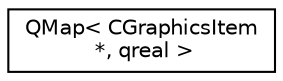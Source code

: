 digraph "类继承关系图"
{
  edge [fontname="Helvetica",fontsize="10",labelfontname="Helvetica",labelfontsize="10"];
  node [fontname="Helvetica",fontsize="10",shape=record];
  rankdir="LR";
  Node0 [label="QMap\< CGraphicsItem\l *, qreal \>",height=0.2,width=0.4,color="black", fillcolor="white", style="filled",URL="$class_q_map.html"];
}
